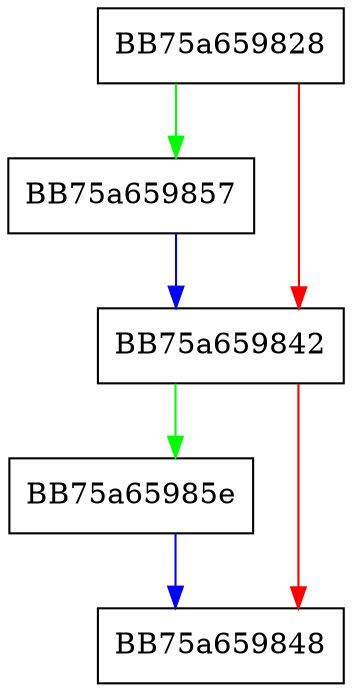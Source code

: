 digraph UsedCompressedSize {
  node [shape="box"];
  graph [splines=ortho];
  BB75a659828 -> BB75a659857 [color="green"];
  BB75a659828 -> BB75a659842 [color="red"];
  BB75a659842 -> BB75a65985e [color="green"];
  BB75a659842 -> BB75a659848 [color="red"];
  BB75a659857 -> BB75a659842 [color="blue"];
  BB75a65985e -> BB75a659848 [color="blue"];
}